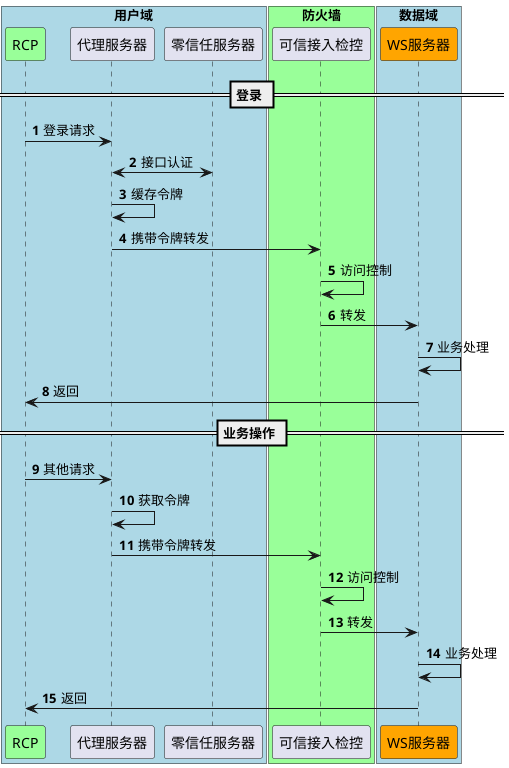 @startuml
'https://plantuml.com/sequence-diagram

autonumber
box "用户域" #LightBlue
participant "RCP" as Client #99FF99
participant "代理服务器" as PServer
participant "零信任服务器" as 0Server
end box
box "防火墙" #99FF99
participant "可信接入检控" as FireWall
end box
box "数据域" #LightBlue
participant "WS服务器" as WSServer #orange
end box
== 登录 ==
Client -> PServer: 登录请求
PServer <-> 0Server: 接口认证
PServer -> PServer: 缓存令牌
PServer -> FireWall: 携带令牌转发
FireWall -> FireWall: 访问控制
FireWall -> WSServer: 转发
WSServer -> WSServer: 业务处理
WSServer -> Client: 返回
== 业务操作 ==
Client -> PServer: 其他请求
PServer -> PServer: 获取令牌
PServer -> FireWall: 携带令牌转发
FireWall -> FireWall: 访问控制
FireWall -> WSServer: 转发
WSServer -> WSServer: 业务处理
WSServer -> Client: 返回
@enduml
